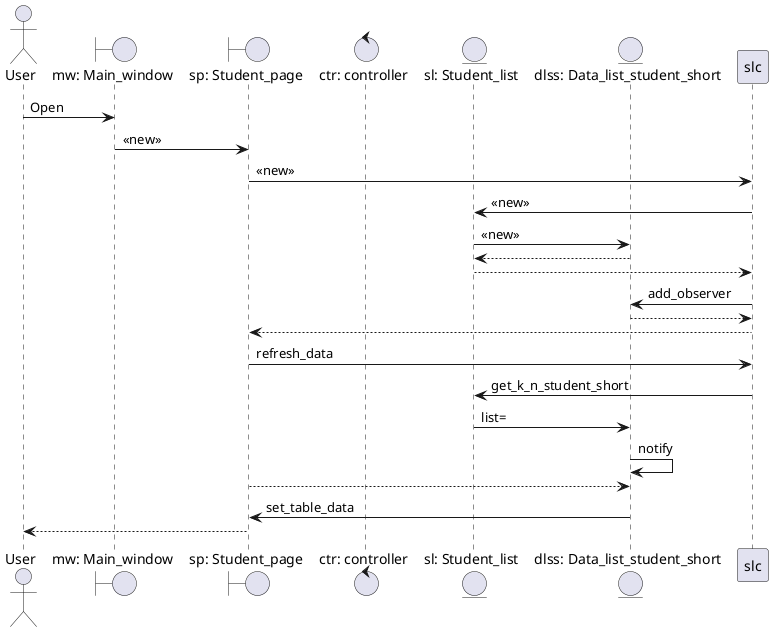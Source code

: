 @startuml
'https://plantuml.com/sequence-diagram



actor       User                                as user
boundary    "mw: Main_window"                   as mw
boundary    "sp: Student_page"                  as sp
control     "ctr: controller"                   as ctr
entity      "sl: Student_list"                  as sl
entity      "dlss: Data_list_student_short"     as dlss

user -> mw : Open
mw -> sp : <<new>>
sp -> slc : <<new>>
slc -> sl : <<new>>
sl -> dlss : <<new>>
sl <-- dlss
slc <-- sl
slc -> dlss : add_observer
slc <-- dlss
sp <-- slc
sp -> slc : refresh_data
slc -> sl : get_k_n_student_short
sl -> dlss : list=
dlss -> dlss : notify
sp --> dlss
sp <- dlss : set_table_data
user <-- sp

@enduml